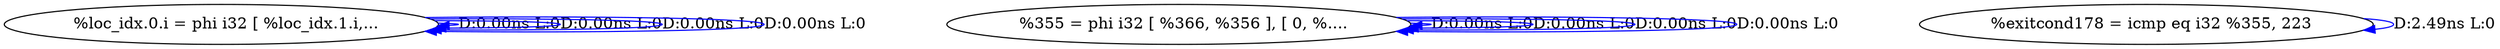 digraph {
Node0x36f3ea0[label="  %loc_idx.0.i = phi i32 [ %loc_idx.1.i,..."];
Node0x36f3ea0 -> Node0x36f3ea0[label="D:0.00ns L:0",color=blue];
Node0x36f3ea0 -> Node0x36f3ea0[label="D:0.00ns L:0",color=blue];
Node0x36f3ea0 -> Node0x36f3ea0[label="D:0.00ns L:0",color=blue];
Node0x36f3ea0 -> Node0x36f3ea0[label="D:0.00ns L:0",color=blue];
Node0x36f3f80[label="  %355 = phi i32 [ %366, %356 ], [ 0, %...."];
Node0x36f3f80 -> Node0x36f3f80[label="D:0.00ns L:0",color=blue];
Node0x36f3f80 -> Node0x36f3f80[label="D:0.00ns L:0",color=blue];
Node0x36f3f80 -> Node0x36f3f80[label="D:0.00ns L:0",color=blue];
Node0x36f3f80 -> Node0x36f3f80[label="D:0.00ns L:0",color=blue];
Node0x36f4060[label="  %exitcond178 = icmp eq i32 %355, 223"];
Node0x36f4060 -> Node0x36f4060[label="D:2.49ns L:0",color=blue];
}

